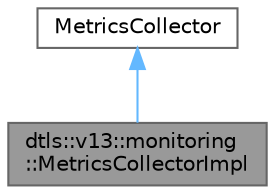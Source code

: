 digraph "dtls::v13::monitoring::MetricsCollectorImpl"
{
 // LATEX_PDF_SIZE
  bgcolor="transparent";
  edge [fontname=Helvetica,fontsize=10,labelfontname=Helvetica,labelfontsize=10];
  node [fontname=Helvetica,fontsize=10,shape=box,height=0.2,width=0.4];
  Node1 [id="Node000001",label="dtls::v13::monitoring\l::MetricsCollectorImpl",height=0.2,width=0.4,color="gray40", fillcolor="grey60", style="filled", fontcolor="black",tooltip="Metrics collector implementation."];
  Node2 -> Node1 [id="edge1_Node000001_Node000002",dir="back",color="steelblue1",style="solid",tooltip=" "];
  Node2 [id="Node000002",label="MetricsCollector",height=0.2,width=0.4,color="gray40", fillcolor="white", style="filled",tooltip=" "];
}
